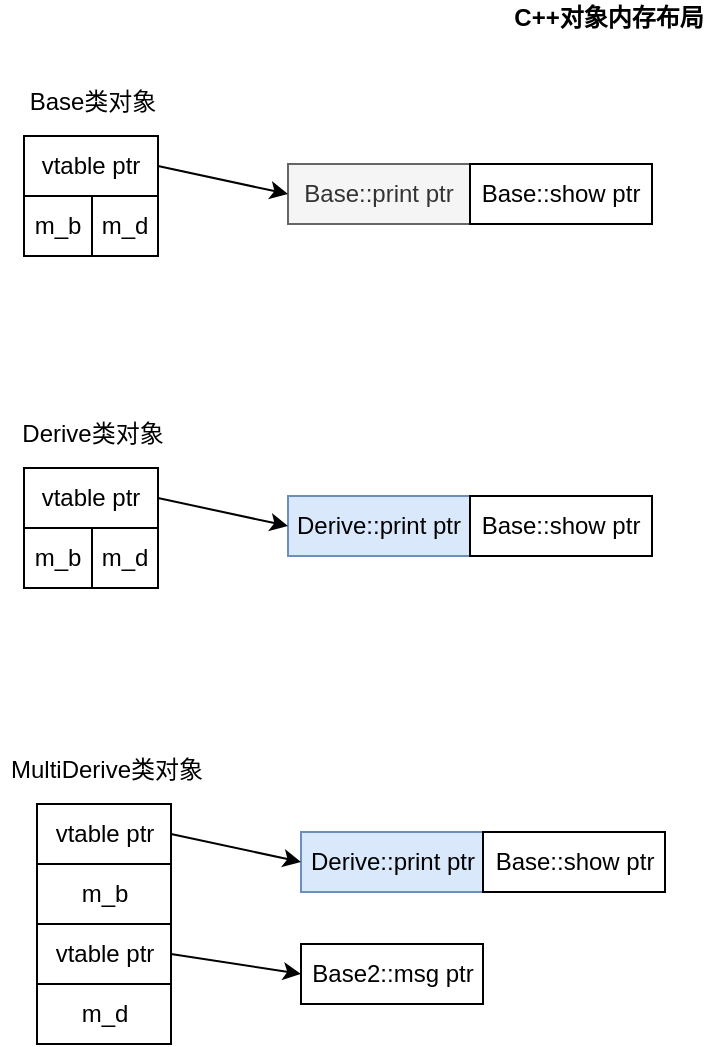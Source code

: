 <mxfile version="14.2.4" type="github">
  <diagram id="ZCED4uhwCmPLZE3jRu7N" name="第 1 页">
    <mxGraphModel dx="1422" dy="794" grid="0" gridSize="10" guides="1" tooltips="1" connect="1" arrows="1" fold="1" page="1" pageScale="1" pageWidth="827" pageHeight="1169" math="0" shadow="0">
      <root>
        <mxCell id="0" />
        <mxCell id="1" parent="0" />
        <mxCell id="wRc2LoDbwTTGVQEX7Cy5-1" value="C++对象内存布局" style="text;html=1;align=center;verticalAlign=middle;resizable=0;points=[];autosize=1;fontStyle=1" vertex="1" parent="1">
          <mxGeometry x="333" y="39" width="105" height="18" as="geometry" />
        </mxCell>
        <mxCell id="wRc2LoDbwTTGVQEX7Cy5-2" value="vtable ptr" style="rounded=0;whiteSpace=wrap;html=1;" vertex="1" parent="1">
          <mxGeometry x="94" y="107" width="67" height="30" as="geometry" />
        </mxCell>
        <mxCell id="wRc2LoDbwTTGVQEX7Cy5-3" value="m_b" style="rounded=0;whiteSpace=wrap;html=1;" vertex="1" parent="1">
          <mxGeometry x="94" y="137" width="34" height="30" as="geometry" />
        </mxCell>
        <mxCell id="wRc2LoDbwTTGVQEX7Cy5-4" value="m_d" style="rounded=0;whiteSpace=wrap;html=1;" vertex="1" parent="1">
          <mxGeometry x="128" y="137" width="33" height="30" as="geometry" />
        </mxCell>
        <mxCell id="wRc2LoDbwTTGVQEX7Cy5-5" value="Base::print ptr" style="rounded=0;whiteSpace=wrap;html=1;fillColor=#f5f5f5;strokeColor=#666666;fontColor=#333333;" vertex="1" parent="1">
          <mxGeometry x="226" y="121" width="91" height="30" as="geometry" />
        </mxCell>
        <mxCell id="wRc2LoDbwTTGVQEX7Cy5-7" value="Base::show ptr" style="rounded=0;whiteSpace=wrap;html=1;" vertex="1" parent="1">
          <mxGeometry x="317" y="121" width="91" height="30" as="geometry" />
        </mxCell>
        <mxCell id="wRc2LoDbwTTGVQEX7Cy5-8" value="" style="endArrow=classic;html=1;exitX=1;exitY=0.5;exitDx=0;exitDy=0;entryX=0;entryY=0.5;entryDx=0;entryDy=0;" edge="1" parent="1" source="wRc2LoDbwTTGVQEX7Cy5-2" target="wRc2LoDbwTTGVQEX7Cy5-5">
          <mxGeometry width="50" height="50" relative="1" as="geometry">
            <mxPoint x="387" y="324" as="sourcePoint" />
            <mxPoint x="437" y="274" as="targetPoint" />
          </mxGeometry>
        </mxCell>
        <mxCell id="wRc2LoDbwTTGVQEX7Cy5-9" value="Base类对象" style="text;html=1;align=center;verticalAlign=middle;resizable=0;points=[];autosize=1;" vertex="1" parent="1">
          <mxGeometry x="91.5" y="81" width="73" height="18" as="geometry" />
        </mxCell>
        <mxCell id="wRc2LoDbwTTGVQEX7Cy5-10" value="vtable ptr" style="rounded=0;whiteSpace=wrap;html=1;" vertex="1" parent="1">
          <mxGeometry x="94" y="273" width="67" height="30" as="geometry" />
        </mxCell>
        <mxCell id="wRc2LoDbwTTGVQEX7Cy5-13" value="Derive::print ptr" style="rounded=0;whiteSpace=wrap;html=1;fillColor=#dae8fc;strokeColor=#6c8ebf;" vertex="1" parent="1">
          <mxGeometry x="226" y="287" width="91" height="30" as="geometry" />
        </mxCell>
        <mxCell id="wRc2LoDbwTTGVQEX7Cy5-14" value="Base::show ptr" style="rounded=0;whiteSpace=wrap;html=1;" vertex="1" parent="1">
          <mxGeometry x="317" y="287" width="91" height="30" as="geometry" />
        </mxCell>
        <mxCell id="wRc2LoDbwTTGVQEX7Cy5-15" value="" style="endArrow=classic;html=1;exitX=1;exitY=0.5;exitDx=0;exitDy=0;entryX=0;entryY=0.5;entryDx=0;entryDy=0;" edge="1" parent="1" source="wRc2LoDbwTTGVQEX7Cy5-10" target="wRc2LoDbwTTGVQEX7Cy5-13">
          <mxGeometry width="50" height="50" relative="1" as="geometry">
            <mxPoint x="387" y="490" as="sourcePoint" />
            <mxPoint x="437" y="440" as="targetPoint" />
          </mxGeometry>
        </mxCell>
        <mxCell id="wRc2LoDbwTTGVQEX7Cy5-16" value="Derive类对象" style="text;html=1;align=center;verticalAlign=middle;resizable=0;points=[];autosize=1;" vertex="1" parent="1">
          <mxGeometry x="87.5" y="247" width="81" height="18" as="geometry" />
        </mxCell>
        <mxCell id="wRc2LoDbwTTGVQEX7Cy5-17" value="vtable ptr" style="rounded=0;whiteSpace=wrap;html=1;" vertex="1" parent="1">
          <mxGeometry x="100.5" y="441" width="67" height="30" as="geometry" />
        </mxCell>
        <mxCell id="wRc2LoDbwTTGVQEX7Cy5-18" value="m_b" style="rounded=0;whiteSpace=wrap;html=1;" vertex="1" parent="1">
          <mxGeometry x="100.5" y="471" width="67" height="30" as="geometry" />
        </mxCell>
        <mxCell id="wRc2LoDbwTTGVQEX7Cy5-19" value="vtable ptr" style="rounded=0;whiteSpace=wrap;html=1;" vertex="1" parent="1">
          <mxGeometry x="100.5" y="501" width="67" height="30" as="geometry" />
        </mxCell>
        <mxCell id="wRc2LoDbwTTGVQEX7Cy5-20" value="Derive::print ptr" style="rounded=0;whiteSpace=wrap;html=1;fillColor=#dae8fc;strokeColor=#6c8ebf;" vertex="1" parent="1">
          <mxGeometry x="232.5" y="455" width="91" height="30" as="geometry" />
        </mxCell>
        <mxCell id="wRc2LoDbwTTGVQEX7Cy5-21" value="Base::show ptr" style="rounded=0;whiteSpace=wrap;html=1;" vertex="1" parent="1">
          <mxGeometry x="323.5" y="455" width="91" height="30" as="geometry" />
        </mxCell>
        <mxCell id="wRc2LoDbwTTGVQEX7Cy5-22" value="" style="endArrow=classic;html=1;exitX=1;exitY=0.5;exitDx=0;exitDy=0;entryX=0;entryY=0.5;entryDx=0;entryDy=0;" edge="1" source="wRc2LoDbwTTGVQEX7Cy5-17" target="wRc2LoDbwTTGVQEX7Cy5-20" parent="1">
          <mxGeometry width="50" height="50" relative="1" as="geometry">
            <mxPoint x="393.5" y="658" as="sourcePoint" />
            <mxPoint x="443.5" y="608" as="targetPoint" />
          </mxGeometry>
        </mxCell>
        <mxCell id="wRc2LoDbwTTGVQEX7Cy5-23" value="MultiDerive类对象" style="text;html=1;align=center;verticalAlign=middle;resizable=0;points=[];autosize=1;" vertex="1" parent="1">
          <mxGeometry x="82" y="415" width="106" height="18" as="geometry" />
        </mxCell>
        <mxCell id="wRc2LoDbwTTGVQEX7Cy5-24" value="m_d" style="rounded=0;whiteSpace=wrap;html=1;" vertex="1" parent="1">
          <mxGeometry x="100.5" y="531" width="67" height="30" as="geometry" />
        </mxCell>
        <mxCell id="wRc2LoDbwTTGVQEX7Cy5-26" value="Base2::msg ptr" style="rounded=0;whiteSpace=wrap;html=1;" vertex="1" parent="1">
          <mxGeometry x="232.5" y="511" width="91" height="30" as="geometry" />
        </mxCell>
        <mxCell id="wRc2LoDbwTTGVQEX7Cy5-29" value="" style="endArrow=classic;html=1;exitX=1;exitY=0.5;exitDx=0;exitDy=0;entryX=0;entryY=0.5;entryDx=0;entryDy=0;" edge="1" parent="1" source="wRc2LoDbwTTGVQEX7Cy5-19" target="wRc2LoDbwTTGVQEX7Cy5-26">
          <mxGeometry width="50" height="50" relative="1" as="geometry">
            <mxPoint x="387" y="424" as="sourcePoint" />
            <mxPoint x="437" y="374" as="targetPoint" />
          </mxGeometry>
        </mxCell>
        <mxCell id="wRc2LoDbwTTGVQEX7Cy5-30" value="m_b" style="rounded=0;whiteSpace=wrap;html=1;" vertex="1" parent="1">
          <mxGeometry x="94" y="303" width="34" height="30" as="geometry" />
        </mxCell>
        <mxCell id="wRc2LoDbwTTGVQEX7Cy5-31" value="m_d" style="rounded=0;whiteSpace=wrap;html=1;" vertex="1" parent="1">
          <mxGeometry x="128" y="303" width="33" height="30" as="geometry" />
        </mxCell>
      </root>
    </mxGraphModel>
  </diagram>
</mxfile>
